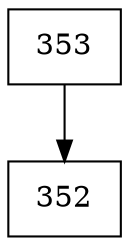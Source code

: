 digraph G {
  node [shape=record];
  node0 [label="{353}"];
  node0 -> node1;
  node1 [label="{352}"];
}
